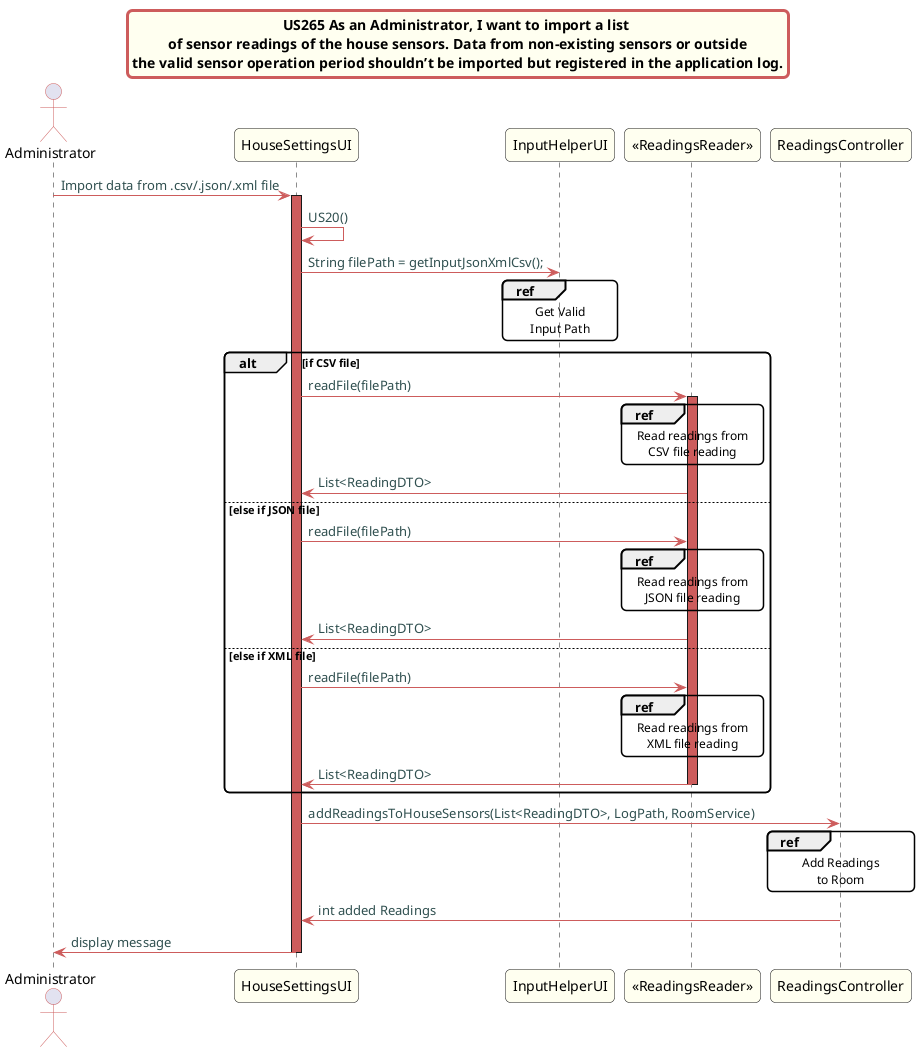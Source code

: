 @startuml

skinparam titleBorderRoundCorner 10
skinparam titleBorderThickness 3
skinparam titleBorderColor indianred
skinparam titleBackgroundColor ivory
skinparam FontName quicksand

skinparam actor {
  BorderColor indianred
  }

skinparam sequence {
  LifeLineBackgroundColor indianred
  ParticipantBackgroundColor ivory
}

skinparam roundcorner 10

skinparam component {
  arrowThickness 1
  ArrowFontName Verdana
  ArrowColor indianred
  ArrowFontColor darkslategrey
}

title US265 As an Administrator, I want to import a list \n of sensor readings of the house sensors. Data from non-existing sensors or outside \nthe valid sensor operation period shouldn’t be imported but registered in the application log.


actor Administrator
Administrator -> HouseSettingsUI: Import data from .csv/.json/.xml file
activate HouseSettingsUI
HouseSettingsUI -> HouseSettingsUI: US20()
HouseSettingsUI -> InputHelperUI: String filePath = getInputJsonXmlCsv();
ref over InputHelperUI
Get Valid
Input Path
end ref


alt if CSV file
HouseSettingsUI -> "<<ReadingsReader>>": readFile(filePath)
activate "<<ReadingsReader>>"
ref over "<<ReadingsReader>>"
Read readings from
CSV file reading
end ref


"<<ReadingsReader>>" -> HouseSettingsUI: List<ReadingDTO>
else else if JSON file
HouseSettingsUI -> "<<ReadingsReader>>": readFile(filePath)
ref over "<<ReadingsReader>>"
Read readings from
JSON file reading
end ref
"<<ReadingsReader>>" -> HouseSettingsUI: List<ReadingDTO>
else else if XML file
HouseSettingsUI -> "<<ReadingsReader>>": readFile(filePath)
ref over "<<ReadingsReader>>"
Read readings from
XML file reading
end ref
"<<ReadingsReader>>" -> HouseSettingsUI: List<ReadingDTO>
deactivate "<<ReadingsReader>>"
end


HouseSettingsUI -> ReadingsController: addReadingsToHouseSensors(List<ReadingDTO>, LogPath, RoomService)
ref over ReadingsController
Add Readings
to Room
end ref
ReadingsController -> HouseSettingsUI: int added Readings
HouseSettingsUI -> Administrator: display message
deactivate HouseSettingsUI

@enduml